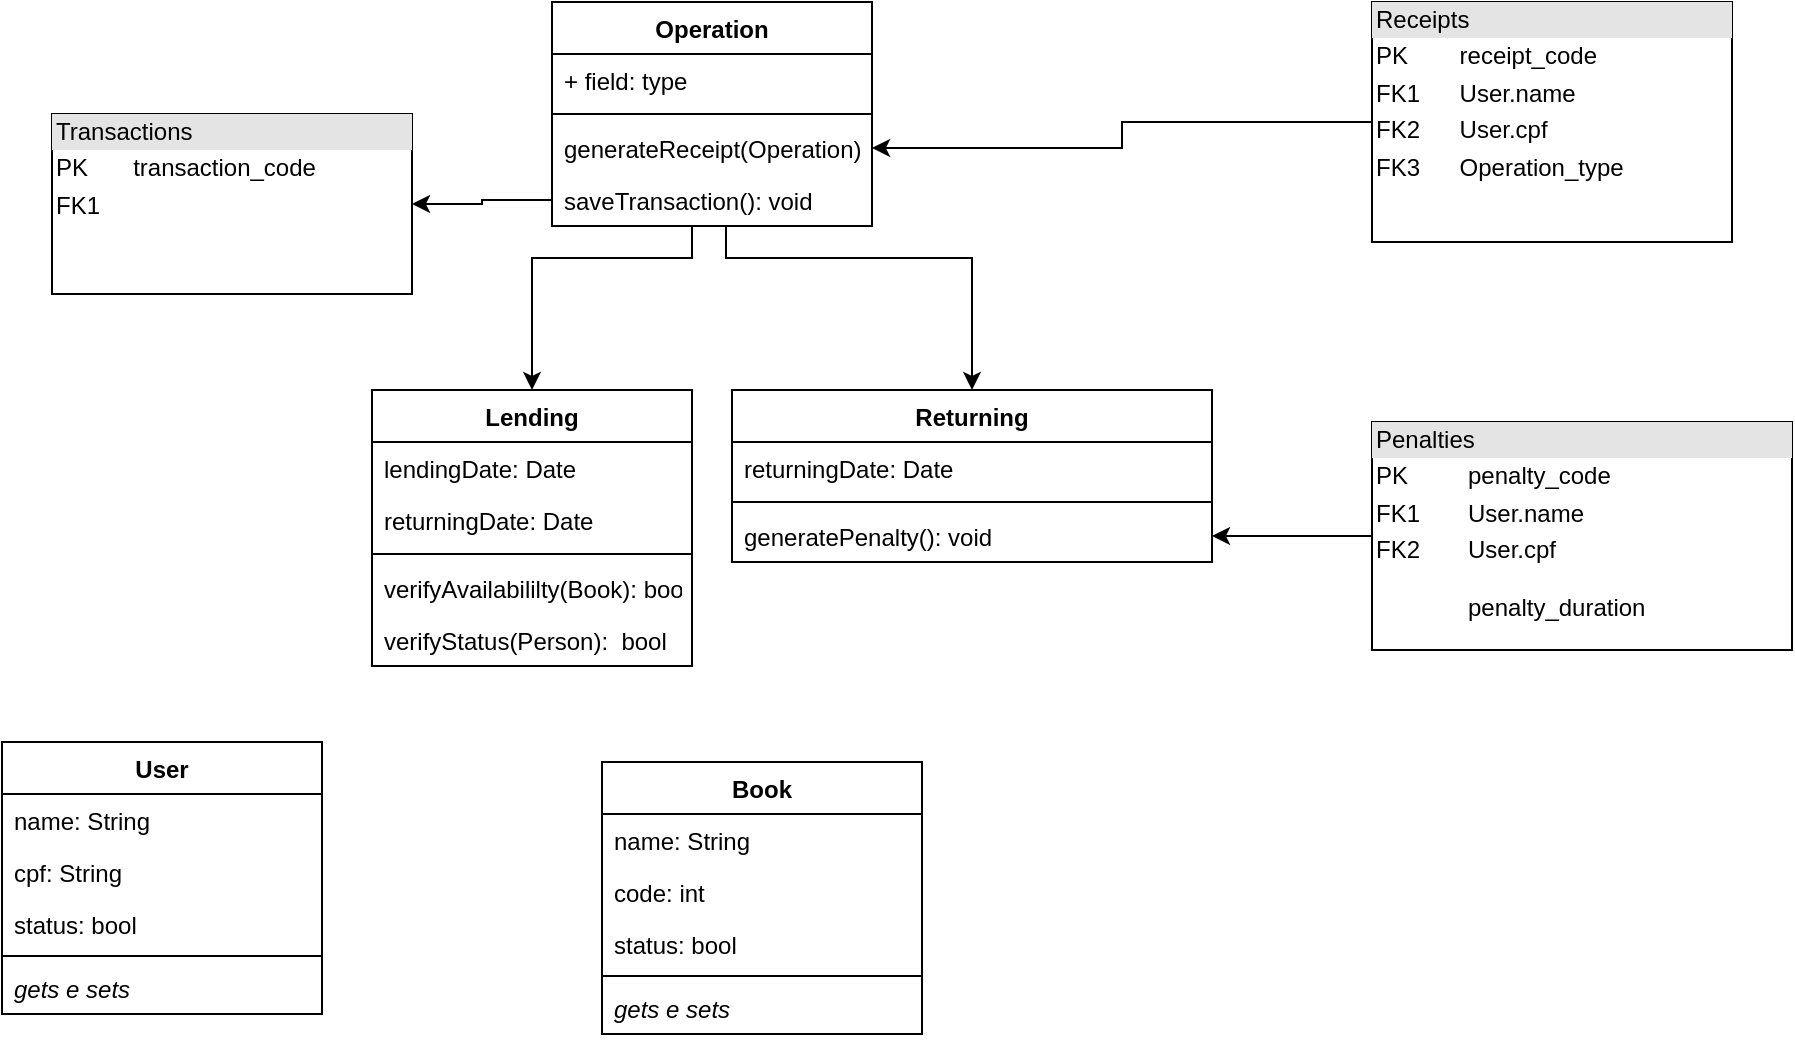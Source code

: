 <mxfile pages="1" version="11.2.3" type="github"><diagram id="qkGhtGG6UsQyJgzUy49e" name="Page-1"><mxGraphModel dx="1360" dy="804" grid="1" gridSize="10" guides="1" tooltips="1" connect="1" arrows="1" fold="1" page="1" pageScale="1" pageWidth="850" pageHeight="1100" math="0" shadow="0"><root><mxCell id="0"/><mxCell id="1" parent="0"/><mxCell id="tettdagMKd3cZstppZ63-1" value="User" style="swimlane;fontStyle=1;align=center;verticalAlign=top;childLayout=stackLayout;horizontal=1;startSize=26;horizontalStack=0;resizeParent=1;resizeParentMax=0;resizeLast=0;collapsible=1;marginBottom=0;" parent="1" vertex="1"><mxGeometry x="180" y="420" width="160" height="136" as="geometry"/></mxCell><mxCell id="tettdagMKd3cZstppZ63-6" value="name: String" style="text;strokeColor=none;fillColor=none;align=left;verticalAlign=top;spacingLeft=4;spacingRight=4;overflow=hidden;rotatable=0;points=[[0,0.5],[1,0.5]];portConstraint=eastwest;" parent="tettdagMKd3cZstppZ63-1" vertex="1"><mxGeometry y="26" width="160" height="26" as="geometry"/></mxCell><mxCell id="tettdagMKd3cZstppZ63-5" value="cpf: String" style="text;strokeColor=none;fillColor=none;align=left;verticalAlign=top;spacingLeft=4;spacingRight=4;overflow=hidden;rotatable=0;points=[[0,0.5],[1,0.5]];portConstraint=eastwest;" parent="tettdagMKd3cZstppZ63-1" vertex="1"><mxGeometry y="52" width="160" height="26" as="geometry"/></mxCell><mxCell id="tettdagMKd3cZstppZ63-8" value="status: bool" style="text;strokeColor=none;fillColor=none;align=left;verticalAlign=top;spacingLeft=4;spacingRight=4;overflow=hidden;rotatable=0;points=[[0,0.5],[1,0.5]];portConstraint=eastwest;" parent="tettdagMKd3cZstppZ63-1" vertex="1"><mxGeometry y="78" width="160" height="26" as="geometry"/></mxCell><mxCell id="tettdagMKd3cZstppZ63-3" value="" style="line;strokeWidth=1;fillColor=none;align=left;verticalAlign=middle;spacingTop=-1;spacingLeft=3;spacingRight=3;rotatable=0;labelPosition=right;points=[];portConstraint=eastwest;" parent="tettdagMKd3cZstppZ63-1" vertex="1"><mxGeometry y="104" width="160" height="6" as="geometry"/></mxCell><mxCell id="l4UINJqDOwEyo42aSOVC-58" value="gets e sets" style="text;strokeColor=none;fillColor=none;align=left;verticalAlign=top;spacingLeft=4;spacingRight=4;overflow=hidden;rotatable=0;points=[[0,0.5],[1,0.5]];portConstraint=eastwest;fontStyle=2" vertex="1" parent="tettdagMKd3cZstppZ63-1"><mxGeometry y="110" width="160" height="26" as="geometry"/></mxCell><mxCell id="l4UINJqDOwEyo42aSOVC-25" value="Operation" style="swimlane;fontStyle=1;align=center;verticalAlign=top;childLayout=stackLayout;horizontal=1;startSize=26;horizontalStack=0;resizeParent=1;resizeParentMax=0;resizeLast=0;collapsible=1;marginBottom=0;" vertex="1" parent="1"><mxGeometry x="455" y="50" width="160" height="112" as="geometry"/></mxCell><mxCell id="l4UINJqDOwEyo42aSOVC-26" value="+ field: type" style="text;strokeColor=none;fillColor=none;align=left;verticalAlign=top;spacingLeft=4;spacingRight=4;overflow=hidden;rotatable=0;points=[[0,0.5],[1,0.5]];portConstraint=eastwest;" vertex="1" parent="l4UINJqDOwEyo42aSOVC-25"><mxGeometry y="26" width="160" height="26" as="geometry"/></mxCell><mxCell id="l4UINJqDOwEyo42aSOVC-27" value="" style="line;strokeWidth=1;fillColor=none;align=left;verticalAlign=middle;spacingTop=-1;spacingLeft=3;spacingRight=3;rotatable=0;labelPosition=right;points=[];portConstraint=eastwest;" vertex="1" parent="l4UINJqDOwEyo42aSOVC-25"><mxGeometry y="52" width="160" height="8" as="geometry"/></mxCell><mxCell id="l4UINJqDOwEyo42aSOVC-31" value="generateReceipt(Operation): void" style="text;strokeColor=none;fillColor=none;align=left;verticalAlign=top;spacingLeft=4;spacingRight=4;overflow=hidden;rotatable=0;points=[[0,0.5],[1,0.5]];portConstraint=eastwest;" vertex="1" parent="l4UINJqDOwEyo42aSOVC-25"><mxGeometry y="60" width="160" height="26" as="geometry"/></mxCell><mxCell id="l4UINJqDOwEyo42aSOVC-75" value="saveTransaction(): void" style="text;strokeColor=none;fillColor=none;align=left;verticalAlign=top;spacingLeft=4;spacingRight=4;overflow=hidden;rotatable=0;points=[[0,0.5],[1,0.5]];portConstraint=eastwest;" vertex="1" parent="l4UINJqDOwEyo42aSOVC-25"><mxGeometry y="86" width="160" height="26" as="geometry"/></mxCell><mxCell id="l4UINJqDOwEyo42aSOVC-49" value="" style="edgeStyle=orthogonalEdgeStyle;rounded=0;orthogonalLoop=1;jettySize=auto;html=1;" edge="1" parent="1" source="l4UINJqDOwEyo42aSOVC-25" target="l4UINJqDOwEyo42aSOVC-45"><mxGeometry relative="1" as="geometry"><mxPoint x="535" y="168" as="sourcePoint"/><Array as="points"><mxPoint x="525" y="178"/><mxPoint x="445" y="178"/></Array></mxGeometry></mxCell><mxCell id="l4UINJqDOwEyo42aSOVC-45" value="Lending" style="swimlane;fontStyle=1;align=center;verticalAlign=top;childLayout=stackLayout;horizontal=1;startSize=26;horizontalStack=0;resizeParent=1;resizeParentMax=0;resizeLast=0;collapsible=1;marginBottom=0;" vertex="1" parent="1"><mxGeometry x="365" y="244" width="160" height="138" as="geometry"/></mxCell><mxCell id="l4UINJqDOwEyo42aSOVC-46" value="lendingDate: Date" style="text;strokeColor=none;fillColor=none;align=left;verticalAlign=top;spacingLeft=4;spacingRight=4;overflow=hidden;rotatable=0;points=[[0,0.5],[1,0.5]];portConstraint=eastwest;" vertex="1" parent="l4UINJqDOwEyo42aSOVC-45"><mxGeometry y="26" width="160" height="26" as="geometry"/></mxCell><mxCell id="l4UINJqDOwEyo42aSOVC-79" value="returningDate: Date" style="text;strokeColor=none;fillColor=none;align=left;verticalAlign=top;spacingLeft=4;spacingRight=4;overflow=hidden;rotatable=0;points=[[0,0.5],[1,0.5]];portConstraint=eastwest;" vertex="1" parent="l4UINJqDOwEyo42aSOVC-45"><mxGeometry y="52" width="160" height="26" as="geometry"/></mxCell><mxCell id="l4UINJqDOwEyo42aSOVC-47" value="" style="line;strokeWidth=1;fillColor=none;align=left;verticalAlign=middle;spacingTop=-1;spacingLeft=3;spacingRight=3;rotatable=0;labelPosition=right;points=[];portConstraint=eastwest;" vertex="1" parent="l4UINJqDOwEyo42aSOVC-45"><mxGeometry y="78" width="160" height="8" as="geometry"/></mxCell><mxCell id="l4UINJqDOwEyo42aSOVC-29" value="verifyAvailabililty(Book): bool" style="text;strokeColor=none;fillColor=none;align=left;verticalAlign=top;spacingLeft=4;spacingRight=4;overflow=hidden;rotatable=0;points=[[0,0.5],[1,0.5]];portConstraint=eastwest;" vertex="1" parent="l4UINJqDOwEyo42aSOVC-45"><mxGeometry y="86" width="160" height="26" as="geometry"/></mxCell><mxCell id="l4UINJqDOwEyo42aSOVC-24" value="verifyStatus(Person):  bool" style="text;strokeColor=none;fillColor=none;align=left;verticalAlign=top;spacingLeft=4;spacingRight=4;overflow=hidden;rotatable=0;points=[[0,0.5],[1,0.5]];portConstraint=eastwest;" vertex="1" parent="l4UINJqDOwEyo42aSOVC-45"><mxGeometry y="112" width="160" height="26" as="geometry"/></mxCell><mxCell id="l4UINJqDOwEyo42aSOVC-50" value="Returning" style="swimlane;fontStyle=1;align=center;verticalAlign=top;childLayout=stackLayout;horizontal=1;startSize=26;horizontalStack=0;resizeParent=1;resizeParentMax=0;resizeLast=0;collapsible=1;marginBottom=0;" vertex="1" parent="1"><mxGeometry x="545" y="244" width="240" height="86" as="geometry"/></mxCell><mxCell id="l4UINJqDOwEyo42aSOVC-80" value="returningDate: Date" style="text;strokeColor=none;fillColor=none;align=left;verticalAlign=top;spacingLeft=4;spacingRight=4;overflow=hidden;rotatable=0;points=[[0,0.5],[1,0.5]];portConstraint=eastwest;" vertex="1" parent="l4UINJqDOwEyo42aSOVC-50"><mxGeometry y="26" width="240" height="26" as="geometry"/></mxCell><mxCell id="l4UINJqDOwEyo42aSOVC-52" value="" style="line;strokeWidth=1;fillColor=none;align=left;verticalAlign=middle;spacingTop=-1;spacingLeft=3;spacingRight=3;rotatable=0;labelPosition=right;points=[];portConstraint=eastwest;" vertex="1" parent="l4UINJqDOwEyo42aSOVC-50"><mxGeometry y="52" width="240" height="8" as="geometry"/></mxCell><mxCell id="l4UINJqDOwEyo42aSOVC-72" value="generatePenalty(): void" style="text;strokeColor=none;fillColor=none;align=left;verticalAlign=top;spacingLeft=4;spacingRight=4;overflow=hidden;rotatable=0;points=[[0,0.5],[1,0.5]];portConstraint=eastwest;" vertex="1" parent="l4UINJqDOwEyo42aSOVC-50"><mxGeometry y="60" width="240" height="26" as="geometry"/></mxCell><mxCell id="l4UINJqDOwEyo42aSOVC-55" value="" style="edgeStyle=orthogonalEdgeStyle;rounded=0;orthogonalLoop=1;jettySize=auto;html=1;entryX=0.5;entryY=0;entryDx=0;entryDy=0;" edge="1" parent="1" source="l4UINJqDOwEyo42aSOVC-25" target="l4UINJqDOwEyo42aSOVC-50"><mxGeometry relative="1" as="geometry"><mxPoint x="535" y="168" as="sourcePoint"/><mxPoint x="625" y="232" as="targetPoint"/><Array as="points"><mxPoint x="542" y="178"/><mxPoint x="665" y="178"/></Array></mxGeometry></mxCell><mxCell id="l4UINJqDOwEyo42aSOVC-59" value="Book" style="swimlane;fontStyle=1;align=center;verticalAlign=top;childLayout=stackLayout;horizontal=1;startSize=26;horizontalStack=0;resizeParent=1;resizeParentMax=0;resizeLast=0;collapsible=1;marginBottom=0;" vertex="1" parent="1"><mxGeometry x="480" y="430" width="160" height="136" as="geometry"/></mxCell><mxCell id="l4UINJqDOwEyo42aSOVC-60" value="name: String" style="text;strokeColor=none;fillColor=none;align=left;verticalAlign=top;spacingLeft=4;spacingRight=4;overflow=hidden;rotatable=0;points=[[0,0.5],[1,0.5]];portConstraint=eastwest;" vertex="1" parent="l4UINJqDOwEyo42aSOVC-59"><mxGeometry y="26" width="160" height="26" as="geometry"/></mxCell><mxCell id="l4UINJqDOwEyo42aSOVC-61" value="code: int" style="text;strokeColor=none;fillColor=none;align=left;verticalAlign=top;spacingLeft=4;spacingRight=4;overflow=hidden;rotatable=0;points=[[0,0.5],[1,0.5]];portConstraint=eastwest;" vertex="1" parent="l4UINJqDOwEyo42aSOVC-59"><mxGeometry y="52" width="160" height="26" as="geometry"/></mxCell><mxCell id="l4UINJqDOwEyo42aSOVC-62" value="status: bool" style="text;strokeColor=none;fillColor=none;align=left;verticalAlign=top;spacingLeft=4;spacingRight=4;overflow=hidden;rotatable=0;points=[[0,0.5],[1,0.5]];portConstraint=eastwest;" vertex="1" parent="l4UINJqDOwEyo42aSOVC-59"><mxGeometry y="78" width="160" height="26" as="geometry"/></mxCell><mxCell id="l4UINJqDOwEyo42aSOVC-63" value="" style="line;strokeWidth=1;fillColor=none;align=left;verticalAlign=middle;spacingTop=-1;spacingLeft=3;spacingRight=3;rotatable=0;labelPosition=right;points=[];portConstraint=eastwest;" vertex="1" parent="l4UINJqDOwEyo42aSOVC-59"><mxGeometry y="104" width="160" height="6" as="geometry"/></mxCell><mxCell id="l4UINJqDOwEyo42aSOVC-64" value="gets e sets" style="text;strokeColor=none;fillColor=none;align=left;verticalAlign=top;spacingLeft=4;spacingRight=4;overflow=hidden;rotatable=0;points=[[0,0.5],[1,0.5]];portConstraint=eastwest;fontStyle=2" vertex="1" parent="l4UINJqDOwEyo42aSOVC-59"><mxGeometry y="110" width="160" height="26" as="geometry"/></mxCell><mxCell id="l4UINJqDOwEyo42aSOVC-73" style="edgeStyle=orthogonalEdgeStyle;rounded=0;orthogonalLoop=1;jettySize=auto;html=1;entryX=1;entryY=0.5;entryDx=0;entryDy=0;" edge="1" parent="1" source="l4UINJqDOwEyo42aSOVC-65" target="l4UINJqDOwEyo42aSOVC-72"><mxGeometry relative="1" as="geometry"/></mxCell><mxCell id="l4UINJqDOwEyo42aSOVC-65" value="&lt;div style=&quot;box-sizing: border-box ; width: 100% ; background: #e4e4e4 ; padding: 2px&quot;&gt;Penalties&lt;/div&gt;&lt;table style=&quot;width: 100% ; font-size: 1em&quot; cellpadding=&quot;2&quot; cellspacing=&quot;0&quot;&gt;&lt;tbody&gt;&lt;tr&gt;&lt;td&gt;PK&lt;/td&gt;&lt;td&gt;penalty_code&lt;/td&gt;&lt;/tr&gt;&lt;tr&gt;&lt;td&gt;FK1&lt;/td&gt;&lt;td&gt;User.name&lt;br&gt;&lt;/td&gt;&lt;/tr&gt;&lt;tr&gt;&lt;td&gt;FK2&lt;br&gt;&lt;br&gt;&lt;br&gt;&lt;/td&gt;&lt;td&gt;User.cpf&lt;br&gt;&lt;br&gt;penalty_duration&lt;br&gt;&lt;/td&gt;&lt;/tr&gt;&lt;/tbody&gt;&lt;/table&gt;" style="verticalAlign=top;align=left;overflow=fill;html=1;" vertex="1" parent="1"><mxGeometry x="865" y="260" width="210" height="114" as="geometry"/></mxCell><mxCell id="l4UINJqDOwEyo42aSOVC-74" style="edgeStyle=orthogonalEdgeStyle;rounded=0;orthogonalLoop=1;jettySize=auto;html=1;entryX=1;entryY=0.5;entryDx=0;entryDy=0;" edge="1" parent="1" source="l4UINJqDOwEyo42aSOVC-70" target="l4UINJqDOwEyo42aSOVC-31"><mxGeometry relative="1" as="geometry"/></mxCell><mxCell id="l4UINJqDOwEyo42aSOVC-70" value="&lt;div style=&quot;box-sizing: border-box ; width: 100% ; background: #e4e4e4 ; padding: 2px&quot;&gt;Receipts&lt;/div&gt;&lt;table style=&quot;width: 100% ; font-size: 1em&quot; cellpadding=&quot;2&quot; cellspacing=&quot;0&quot;&gt;&lt;tbody&gt;&lt;tr&gt;&lt;td&gt;PK&lt;/td&gt;&lt;td&gt;receipt_code&lt;/td&gt;&lt;/tr&gt;&lt;tr&gt;&lt;td&gt;FK1&lt;/td&gt;&lt;td&gt;User.name&lt;/td&gt;&lt;/tr&gt;&lt;tr&gt;&lt;td&gt;FK2&lt;/td&gt;&lt;td&gt;User.cpf&lt;br&gt;&lt;/td&gt;&lt;/tr&gt;&lt;tr&gt;&lt;td&gt;FK3&lt;/td&gt;&lt;td&gt;Operation_type&lt;/td&gt;&lt;/tr&gt;&lt;tr&gt;&lt;td&gt;&lt;/td&gt;&lt;td&gt;&lt;br&gt;&lt;/td&gt;&lt;/tr&gt;&lt;/tbody&gt;&lt;/table&gt;" style="verticalAlign=top;align=left;overflow=fill;html=1;" vertex="1" parent="1"><mxGeometry x="865" y="50" width="180" height="120" as="geometry"/></mxCell><mxCell id="l4UINJqDOwEyo42aSOVC-76" value="&lt;div style=&quot;box-sizing: border-box ; width: 100% ; background: #e4e4e4 ; padding: 2px&quot;&gt;Transactions&lt;/div&gt;&lt;table style=&quot;width: 100% ; font-size: 1em&quot; cellpadding=&quot;2&quot; cellspacing=&quot;0&quot;&gt;&lt;tbody&gt;&lt;tr&gt;&lt;td&gt;PK&lt;/td&gt;&lt;td&gt;transaction_code&lt;/td&gt;&lt;/tr&gt;&lt;tr&gt;&lt;td&gt;FK1&lt;/td&gt;&lt;td&gt;&lt;br&gt;&lt;/td&gt;&lt;/tr&gt;&lt;tr&gt;&lt;td&gt;&lt;/td&gt;&lt;td&gt;&lt;br&gt;&lt;/td&gt;&lt;/tr&gt;&lt;/tbody&gt;&lt;/table&gt;" style="verticalAlign=top;align=left;overflow=fill;html=1;" vertex="1" parent="1"><mxGeometry x="205" y="106" width="180" height="90" as="geometry"/></mxCell><mxCell id="l4UINJqDOwEyo42aSOVC-77" style="edgeStyle=orthogonalEdgeStyle;rounded=0;orthogonalLoop=1;jettySize=auto;html=1;" edge="1" parent="1" source="l4UINJqDOwEyo42aSOVC-75" target="l4UINJqDOwEyo42aSOVC-76"><mxGeometry relative="1" as="geometry"/></mxCell></root></mxGraphModel></diagram></mxfile>